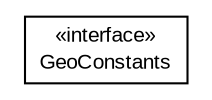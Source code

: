 #!/usr/local/bin/dot
#
# Class diagram 
# Generated by UMLGraph version R5_6-24-gf6e263 (http://www.umlgraph.org/)
#

digraph G {
	edge [fontname="arial",fontsize=10,labelfontname="arial",labelfontsize=10];
	node [fontname="arial",fontsize=10,shape=plaintext];
	nodesep=0.25;
	ranksep=0.5;
	// org.osmdroid.util.constants.GeoConstants
	c3010 [label=<<table title="org.osmdroid.util.constants.GeoConstants" border="0" cellborder="1" cellspacing="0" cellpadding="2" port="p" href="./GeoConstants.html">
		<tr><td><table border="0" cellspacing="0" cellpadding="1">
<tr><td align="center" balign="center"> &#171;interface&#187; </td></tr>
<tr><td align="center" balign="center"> GeoConstants </td></tr>
		</table></td></tr>
		</table>>, URL="./GeoConstants.html", fontname="arial", fontcolor="black", fontsize=10.0];
}


